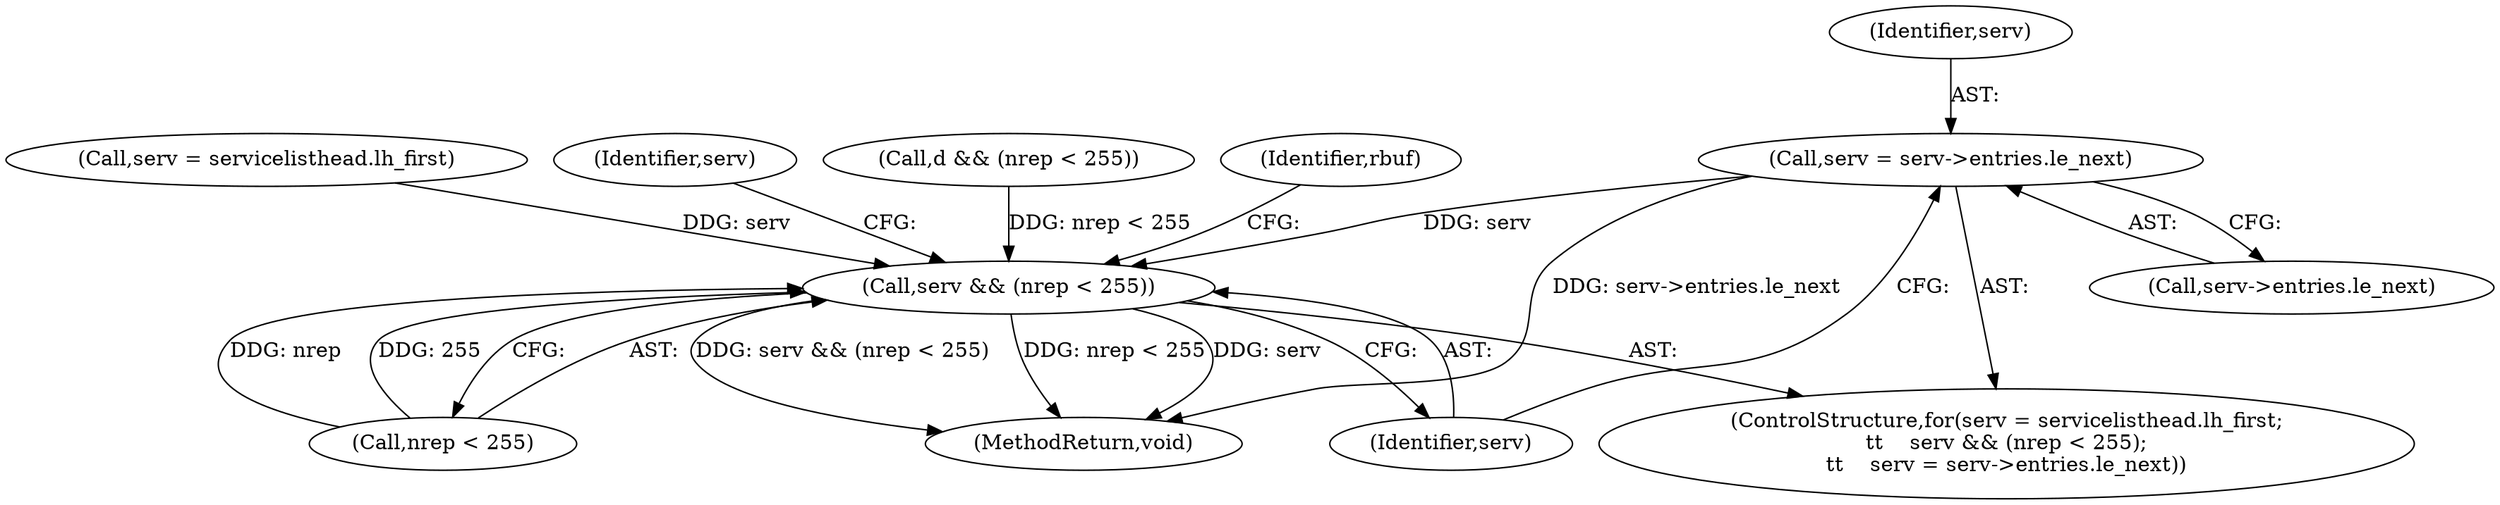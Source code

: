 digraph "0_miniupnp_140ee8d2204b383279f854802b27bdb41c1d5d1a@pointer" {
"1000474" [label="(Call,serv = serv->entries.le_next)"];
"1000469" [label="(Call,serv && (nrep < 255))"];
"1000463" [label="(ControlStructure,for(serv = servicelisthead.lh_first;\n\t\t    serv && (nrep < 255);\n\t\t    serv = serv->entries.le_next))"];
"1000464" [label="(Call,serv = servicelisthead.lh_first)"];
"1000487" [label="(Identifier,serv)"];
"1000252" [label="(Call,d && (nrep < 255))"];
"1001055" [label="(MethodReturn,void)"];
"1000470" [label="(Identifier,serv)"];
"1000474" [label="(Call,serv = serv->entries.le_next)"];
"1000476" [label="(Call,serv->entries.le_next)"];
"1000471" [label="(Call,nrep < 255)"];
"1000469" [label="(Call,serv && (nrep < 255))"];
"1000600" [label="(Identifier,rbuf)"];
"1000475" [label="(Identifier,serv)"];
"1000474" -> "1000463"  [label="AST: "];
"1000474" -> "1000476"  [label="CFG: "];
"1000475" -> "1000474"  [label="AST: "];
"1000476" -> "1000474"  [label="AST: "];
"1000470" -> "1000474"  [label="CFG: "];
"1000474" -> "1001055"  [label="DDG: serv->entries.le_next"];
"1000474" -> "1000469"  [label="DDG: serv"];
"1000469" -> "1000463"  [label="AST: "];
"1000469" -> "1000470"  [label="CFG: "];
"1000469" -> "1000471"  [label="CFG: "];
"1000470" -> "1000469"  [label="AST: "];
"1000471" -> "1000469"  [label="AST: "];
"1000487" -> "1000469"  [label="CFG: "];
"1000600" -> "1000469"  [label="CFG: "];
"1000469" -> "1001055"  [label="DDG: serv && (nrep < 255)"];
"1000469" -> "1001055"  [label="DDG: nrep < 255"];
"1000469" -> "1001055"  [label="DDG: serv"];
"1000464" -> "1000469"  [label="DDG: serv"];
"1000471" -> "1000469"  [label="DDG: nrep"];
"1000471" -> "1000469"  [label="DDG: 255"];
"1000252" -> "1000469"  [label="DDG: nrep < 255"];
}

